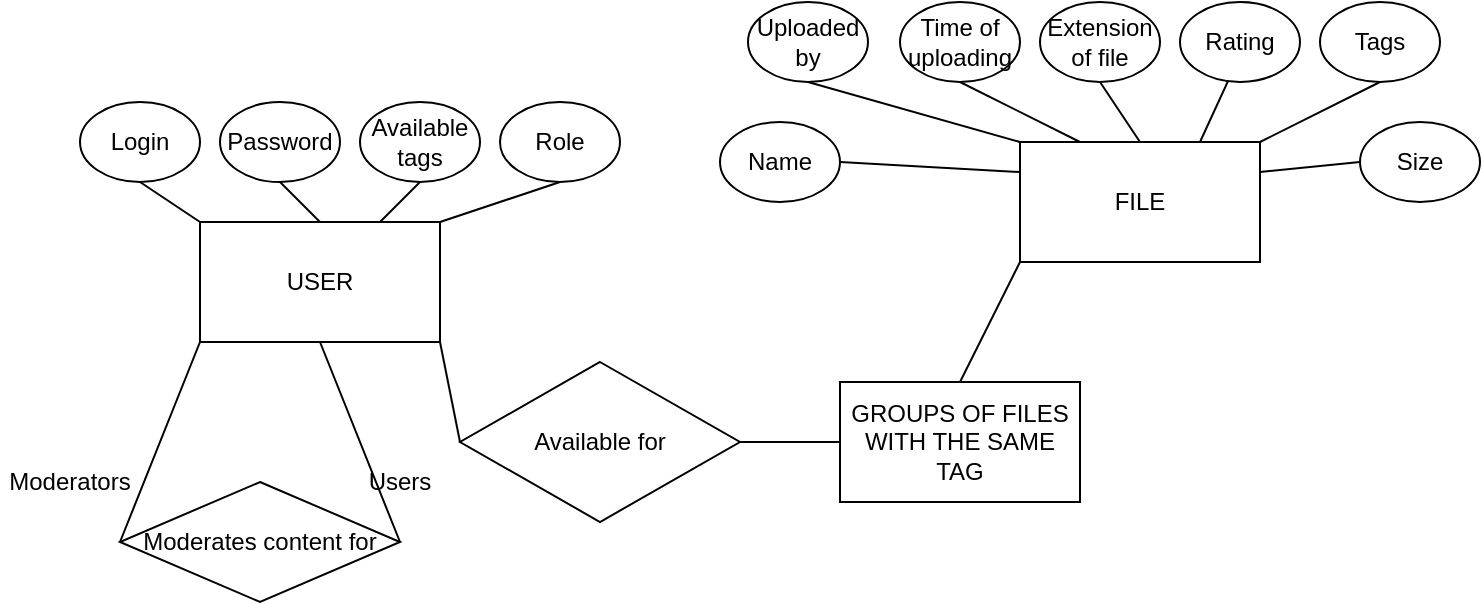 <mxfile version="13.7.7" type="github">
  <diagram id="_MDs91QZ9woD75Nyu_sJ" name="Page-1">
    <mxGraphModel dx="998" dy="548" grid="1" gridSize="10" guides="1" tooltips="1" connect="1" arrows="1" fold="1" page="1" pageScale="1" pageWidth="827" pageHeight="1169" math="0" shadow="0">
      <root>
        <mxCell id="0" />
        <mxCell id="1" parent="0" />
        <mxCell id="ZryqFvtcSvUIrpEXO1Tp-1" value="FILE" style="rounded=0;whiteSpace=wrap;html=1;" vertex="1" parent="1">
          <mxGeometry x="550" y="180" width="120" height="60" as="geometry" />
        </mxCell>
        <mxCell id="ZryqFvtcSvUIrpEXO1Tp-2" value="USER" style="rounded=0;whiteSpace=wrap;html=1;" vertex="1" parent="1">
          <mxGeometry x="140" y="220" width="120" height="60" as="geometry" />
        </mxCell>
        <mxCell id="ZryqFvtcSvUIrpEXO1Tp-3" value="Uploaded by" style="ellipse;whiteSpace=wrap;html=1;" vertex="1" parent="1">
          <mxGeometry x="414" y="110" width="60" height="40" as="geometry" />
        </mxCell>
        <mxCell id="ZryqFvtcSvUIrpEXO1Tp-4" value="Time of uploading" style="ellipse;whiteSpace=wrap;html=1;" vertex="1" parent="1">
          <mxGeometry x="490" y="110" width="60" height="40" as="geometry" />
        </mxCell>
        <mxCell id="ZryqFvtcSvUIrpEXO1Tp-5" value="Rating" style="ellipse;whiteSpace=wrap;html=1;" vertex="1" parent="1">
          <mxGeometry x="630" y="110" width="60" height="40" as="geometry" />
        </mxCell>
        <mxCell id="ZryqFvtcSvUIrpEXO1Tp-6" value="Extension of file" style="ellipse;whiteSpace=wrap;html=1;" vertex="1" parent="1">
          <mxGeometry x="560" y="110" width="60" height="40" as="geometry" />
        </mxCell>
        <mxCell id="ZryqFvtcSvUIrpEXO1Tp-7" value="" style="endArrow=none;html=1;exitX=0;exitY=0;exitDx=0;exitDy=0;entryX=0.5;entryY=1;entryDx=0;entryDy=0;" edge="1" parent="1" source="ZryqFvtcSvUIrpEXO1Tp-1" target="ZryqFvtcSvUIrpEXO1Tp-3">
          <mxGeometry width="50" height="50" relative="1" as="geometry">
            <mxPoint x="390" y="290" as="sourcePoint" />
            <mxPoint x="440" y="240" as="targetPoint" />
          </mxGeometry>
        </mxCell>
        <mxCell id="ZryqFvtcSvUIrpEXO1Tp-8" value="&lt;span style=&quot;color: rgba(0 , 0 , 0 , 0) ; font-family: monospace ; font-size: 0px&quot;&gt;%3CmxGraphModel%3E%3Croot%3E%3CmxCell%20id%3D%220%22%2F%3E%3CmxCell%20id%3D%221%22%20parent%3D%220%22%2F%3E%3CmxCell%20id%3D%222%22%20value%3D%22%22%20style%3D%22ellipse%3BwhiteSpace%3Dwrap%3Bhtml%3D1%3B%22%20vertex%3D%221%22%20parent%3D%221%22%3E%3CmxGeometry%20x%3D%22350%22%20y%3D%22230%22%20width%3D%2260%22%20height%3D%2240%22%20as%3D%22geometry%22%2F%3E%3C%2FmxCell%3E%3C%2Froot%3E%3C%2FmxGraphModel%3E&lt;/span&gt;Tags" style="ellipse;whiteSpace=wrap;html=1;" vertex="1" parent="1">
          <mxGeometry x="700" y="110" width="60" height="40" as="geometry" />
        </mxCell>
        <mxCell id="ZryqFvtcSvUIrpEXO1Tp-9" value="" style="endArrow=none;html=1;entryX=0.5;entryY=1;entryDx=0;entryDy=0;exitX=0.5;exitY=0;exitDx=0;exitDy=0;" edge="1" parent="1" source="ZryqFvtcSvUIrpEXO1Tp-1" target="ZryqFvtcSvUIrpEXO1Tp-6">
          <mxGeometry width="50" height="50" relative="1" as="geometry">
            <mxPoint x="610" y="210" as="sourcePoint" />
            <mxPoint x="660" y="160" as="targetPoint" />
          </mxGeometry>
        </mxCell>
        <mxCell id="ZryqFvtcSvUIrpEXO1Tp-10" value="" style="endArrow=none;html=1;exitX=0.25;exitY=0;exitDx=0;exitDy=0;entryX=0.5;entryY=1;entryDx=0;entryDy=0;" edge="1" parent="1" source="ZryqFvtcSvUIrpEXO1Tp-1" target="ZryqFvtcSvUIrpEXO1Tp-4">
          <mxGeometry width="50" height="50" relative="1" as="geometry">
            <mxPoint x="390" y="290" as="sourcePoint" />
            <mxPoint x="440" y="240" as="targetPoint" />
          </mxGeometry>
        </mxCell>
        <mxCell id="ZryqFvtcSvUIrpEXO1Tp-11" value="" style="endArrow=none;html=1;entryX=0.4;entryY=0.99;entryDx=0;entryDy=0;entryPerimeter=0;exitX=0.75;exitY=0;exitDx=0;exitDy=0;" edge="1" parent="1" source="ZryqFvtcSvUIrpEXO1Tp-1" target="ZryqFvtcSvUIrpEXO1Tp-5">
          <mxGeometry width="50" height="50" relative="1" as="geometry">
            <mxPoint x="390" y="290" as="sourcePoint" />
            <mxPoint x="440" y="240" as="targetPoint" />
          </mxGeometry>
        </mxCell>
        <mxCell id="ZryqFvtcSvUIrpEXO1Tp-12" value="" style="endArrow=none;html=1;entryX=0.5;entryY=1;entryDx=0;entryDy=0;exitX=1;exitY=0;exitDx=0;exitDy=0;" edge="1" parent="1" source="ZryqFvtcSvUIrpEXO1Tp-1" target="ZryqFvtcSvUIrpEXO1Tp-8">
          <mxGeometry width="50" height="50" relative="1" as="geometry">
            <mxPoint x="390" y="290" as="sourcePoint" />
            <mxPoint x="440" y="240" as="targetPoint" />
          </mxGeometry>
        </mxCell>
        <mxCell id="ZryqFvtcSvUIrpEXO1Tp-13" value="Password" style="ellipse;whiteSpace=wrap;html=1;" vertex="1" parent="1">
          <mxGeometry x="150" y="160" width="60" height="40" as="geometry" />
        </mxCell>
        <mxCell id="ZryqFvtcSvUIrpEXO1Tp-14" value="Login" style="ellipse;whiteSpace=wrap;html=1;" vertex="1" parent="1">
          <mxGeometry x="80" y="160" width="60" height="40" as="geometry" />
        </mxCell>
        <mxCell id="ZryqFvtcSvUIrpEXO1Tp-15" value="" style="endArrow=none;html=1;entryX=0.5;entryY=1;entryDx=0;entryDy=0;exitX=0;exitY=0;exitDx=0;exitDy=0;" edge="1" parent="1" source="ZryqFvtcSvUIrpEXO1Tp-2" target="ZryqFvtcSvUIrpEXO1Tp-14">
          <mxGeometry width="50" height="50" relative="1" as="geometry">
            <mxPoint x="390" y="290" as="sourcePoint" />
            <mxPoint x="440" y="240" as="targetPoint" />
          </mxGeometry>
        </mxCell>
        <mxCell id="ZryqFvtcSvUIrpEXO1Tp-16" value="" style="endArrow=none;html=1;entryX=0.5;entryY=1;entryDx=0;entryDy=0;exitX=0.5;exitY=0;exitDx=0;exitDy=0;" edge="1" parent="1" source="ZryqFvtcSvUIrpEXO1Tp-2" target="ZryqFvtcSvUIrpEXO1Tp-13">
          <mxGeometry width="50" height="50" relative="1" as="geometry">
            <mxPoint x="390" y="290" as="sourcePoint" />
            <mxPoint x="440" y="240" as="targetPoint" />
          </mxGeometry>
        </mxCell>
        <mxCell id="ZryqFvtcSvUIrpEXO1Tp-17" value="Available tags" style="ellipse;whiteSpace=wrap;html=1;" vertex="1" parent="1">
          <mxGeometry x="220" y="160" width="60" height="40" as="geometry" />
        </mxCell>
        <mxCell id="ZryqFvtcSvUIrpEXO1Tp-18" value="" style="endArrow=none;html=1;entryX=0.5;entryY=1;entryDx=0;entryDy=0;exitX=0.75;exitY=0;exitDx=0;exitDy=0;" edge="1" parent="1" source="ZryqFvtcSvUIrpEXO1Tp-2" target="ZryqFvtcSvUIrpEXO1Tp-17">
          <mxGeometry width="50" height="50" relative="1" as="geometry">
            <mxPoint x="390" y="280" as="sourcePoint" />
            <mxPoint x="440" y="230" as="targetPoint" />
          </mxGeometry>
        </mxCell>
        <mxCell id="ZryqFvtcSvUIrpEXO1Tp-19" value="" style="endArrow=none;html=1;entryX=1;entryY=0.25;entryDx=0;entryDy=0;exitX=0;exitY=0.5;exitDx=0;exitDy=0;" edge="1" parent="1" source="ZryqFvtcSvUIrpEXO1Tp-20" target="ZryqFvtcSvUIrpEXO1Tp-1">
          <mxGeometry width="50" height="50" relative="1" as="geometry">
            <mxPoint x="720" y="195" as="sourcePoint" />
            <mxPoint x="440" y="230" as="targetPoint" />
          </mxGeometry>
        </mxCell>
        <mxCell id="ZryqFvtcSvUIrpEXO1Tp-20" value="Size" style="ellipse;whiteSpace=wrap;html=1;" vertex="1" parent="1">
          <mxGeometry x="720" y="170" width="60" height="40" as="geometry" />
        </mxCell>
        <mxCell id="ZryqFvtcSvUIrpEXO1Tp-21" value="GROUPS OF FILES WITH THE SAME TAG" style="rounded=0;whiteSpace=wrap;html=1;" vertex="1" parent="1">
          <mxGeometry x="460" y="300" width="120" height="60" as="geometry" />
        </mxCell>
        <mxCell id="ZryqFvtcSvUIrpEXO1Tp-22" value="" style="endArrow=none;html=1;entryX=0;entryY=1;entryDx=0;entryDy=0;exitX=0.5;exitY=0;exitDx=0;exitDy=0;" edge="1" parent="1" source="ZryqFvtcSvUIrpEXO1Tp-21" target="ZryqFvtcSvUIrpEXO1Tp-1">
          <mxGeometry width="50" height="50" relative="1" as="geometry">
            <mxPoint x="390" y="270" as="sourcePoint" />
            <mxPoint x="440" y="220" as="targetPoint" />
          </mxGeometry>
        </mxCell>
        <mxCell id="ZryqFvtcSvUIrpEXO1Tp-23" value="" style="endArrow=none;html=1;entryX=1;entryY=0.5;entryDx=0;entryDy=0;exitX=0;exitY=0.25;exitDx=0;exitDy=0;" edge="1" parent="1" source="ZryqFvtcSvUIrpEXO1Tp-1" target="ZryqFvtcSvUIrpEXO1Tp-24">
          <mxGeometry width="50" height="50" relative="1" as="geometry">
            <mxPoint x="390" y="270" as="sourcePoint" />
            <mxPoint x="440" y="220" as="targetPoint" />
          </mxGeometry>
        </mxCell>
        <mxCell id="ZryqFvtcSvUIrpEXO1Tp-24" value="Name" style="ellipse;whiteSpace=wrap;html=1;" vertex="1" parent="1">
          <mxGeometry x="400" y="170" width="60" height="40" as="geometry" />
        </mxCell>
        <mxCell id="ZryqFvtcSvUIrpEXO1Tp-25" value="Available for" style="rhombus;whiteSpace=wrap;html=1;" vertex="1" parent="1">
          <mxGeometry x="270" y="290" width="140" height="80" as="geometry" />
        </mxCell>
        <mxCell id="ZryqFvtcSvUIrpEXO1Tp-26" value="" style="endArrow=none;html=1;entryX=1;entryY=1;entryDx=0;entryDy=0;exitX=0;exitY=0.5;exitDx=0;exitDy=0;" edge="1" parent="1" source="ZryqFvtcSvUIrpEXO1Tp-25" target="ZryqFvtcSvUIrpEXO1Tp-2">
          <mxGeometry width="50" height="50" relative="1" as="geometry">
            <mxPoint x="390" y="270" as="sourcePoint" />
            <mxPoint x="440" y="220" as="targetPoint" />
          </mxGeometry>
        </mxCell>
        <mxCell id="ZryqFvtcSvUIrpEXO1Tp-27" value="" style="endArrow=none;html=1;entryX=0;entryY=0.5;entryDx=0;entryDy=0;exitX=1;exitY=0.5;exitDx=0;exitDy=0;" edge="1" parent="1" source="ZryqFvtcSvUIrpEXO1Tp-25" target="ZryqFvtcSvUIrpEXO1Tp-21">
          <mxGeometry width="50" height="50" relative="1" as="geometry">
            <mxPoint x="420" y="340" as="sourcePoint" />
            <mxPoint x="440" y="220" as="targetPoint" />
          </mxGeometry>
        </mxCell>
        <mxCell id="ZryqFvtcSvUIrpEXO1Tp-28" value="Role" style="ellipse;whiteSpace=wrap;html=1;" vertex="1" parent="1">
          <mxGeometry x="290" y="160" width="60" height="40" as="geometry" />
        </mxCell>
        <mxCell id="ZryqFvtcSvUIrpEXO1Tp-29" value="" style="endArrow=none;html=1;exitX=1;exitY=0;exitDx=0;exitDy=0;entryX=0.5;entryY=1;entryDx=0;entryDy=0;" edge="1" parent="1" source="ZryqFvtcSvUIrpEXO1Tp-2" target="ZryqFvtcSvUIrpEXO1Tp-28">
          <mxGeometry width="50" height="50" relative="1" as="geometry">
            <mxPoint x="390" y="270" as="sourcePoint" />
            <mxPoint x="440" y="220" as="targetPoint" />
          </mxGeometry>
        </mxCell>
        <mxCell id="ZryqFvtcSvUIrpEXO1Tp-30" value="Moderates content for" style="rhombus;whiteSpace=wrap;html=1;" vertex="1" parent="1">
          <mxGeometry x="100" y="350" width="140" height="60" as="geometry" />
        </mxCell>
        <mxCell id="ZryqFvtcSvUIrpEXO1Tp-31" value="" style="endArrow=none;html=1;exitX=0;exitY=0.5;exitDx=0;exitDy=0;entryX=0;entryY=1;entryDx=0;entryDy=0;" edge="1" parent="1" source="ZryqFvtcSvUIrpEXO1Tp-30" target="ZryqFvtcSvUIrpEXO1Tp-2">
          <mxGeometry width="50" height="50" relative="1" as="geometry">
            <mxPoint x="390" y="270" as="sourcePoint" />
            <mxPoint x="440" y="220" as="targetPoint" />
          </mxGeometry>
        </mxCell>
        <mxCell id="ZryqFvtcSvUIrpEXO1Tp-32" value="" style="endArrow=none;html=1;exitX=1;exitY=0.5;exitDx=0;exitDy=0;entryX=0.5;entryY=1;entryDx=0;entryDy=0;" edge="1" parent="1" source="ZryqFvtcSvUIrpEXO1Tp-30" target="ZryqFvtcSvUIrpEXO1Tp-2">
          <mxGeometry width="50" height="50" relative="1" as="geometry">
            <mxPoint x="390" y="270" as="sourcePoint" />
            <mxPoint x="440" y="220" as="targetPoint" />
          </mxGeometry>
        </mxCell>
        <mxCell id="ZryqFvtcSvUIrpEXO1Tp-33" value="Moderators" style="text;html=1;strokeColor=none;fillColor=none;align=center;verticalAlign=middle;whiteSpace=wrap;rounded=0;" vertex="1" parent="1">
          <mxGeometry x="40" y="340" width="70" height="20" as="geometry" />
        </mxCell>
        <mxCell id="ZryqFvtcSvUIrpEXO1Tp-35" value="Users" style="text;html=1;strokeColor=none;fillColor=none;align=center;verticalAlign=middle;whiteSpace=wrap;rounded=0;" vertex="1" parent="1">
          <mxGeometry x="220" y="340" width="40" height="20" as="geometry" />
        </mxCell>
      </root>
    </mxGraphModel>
  </diagram>
</mxfile>
